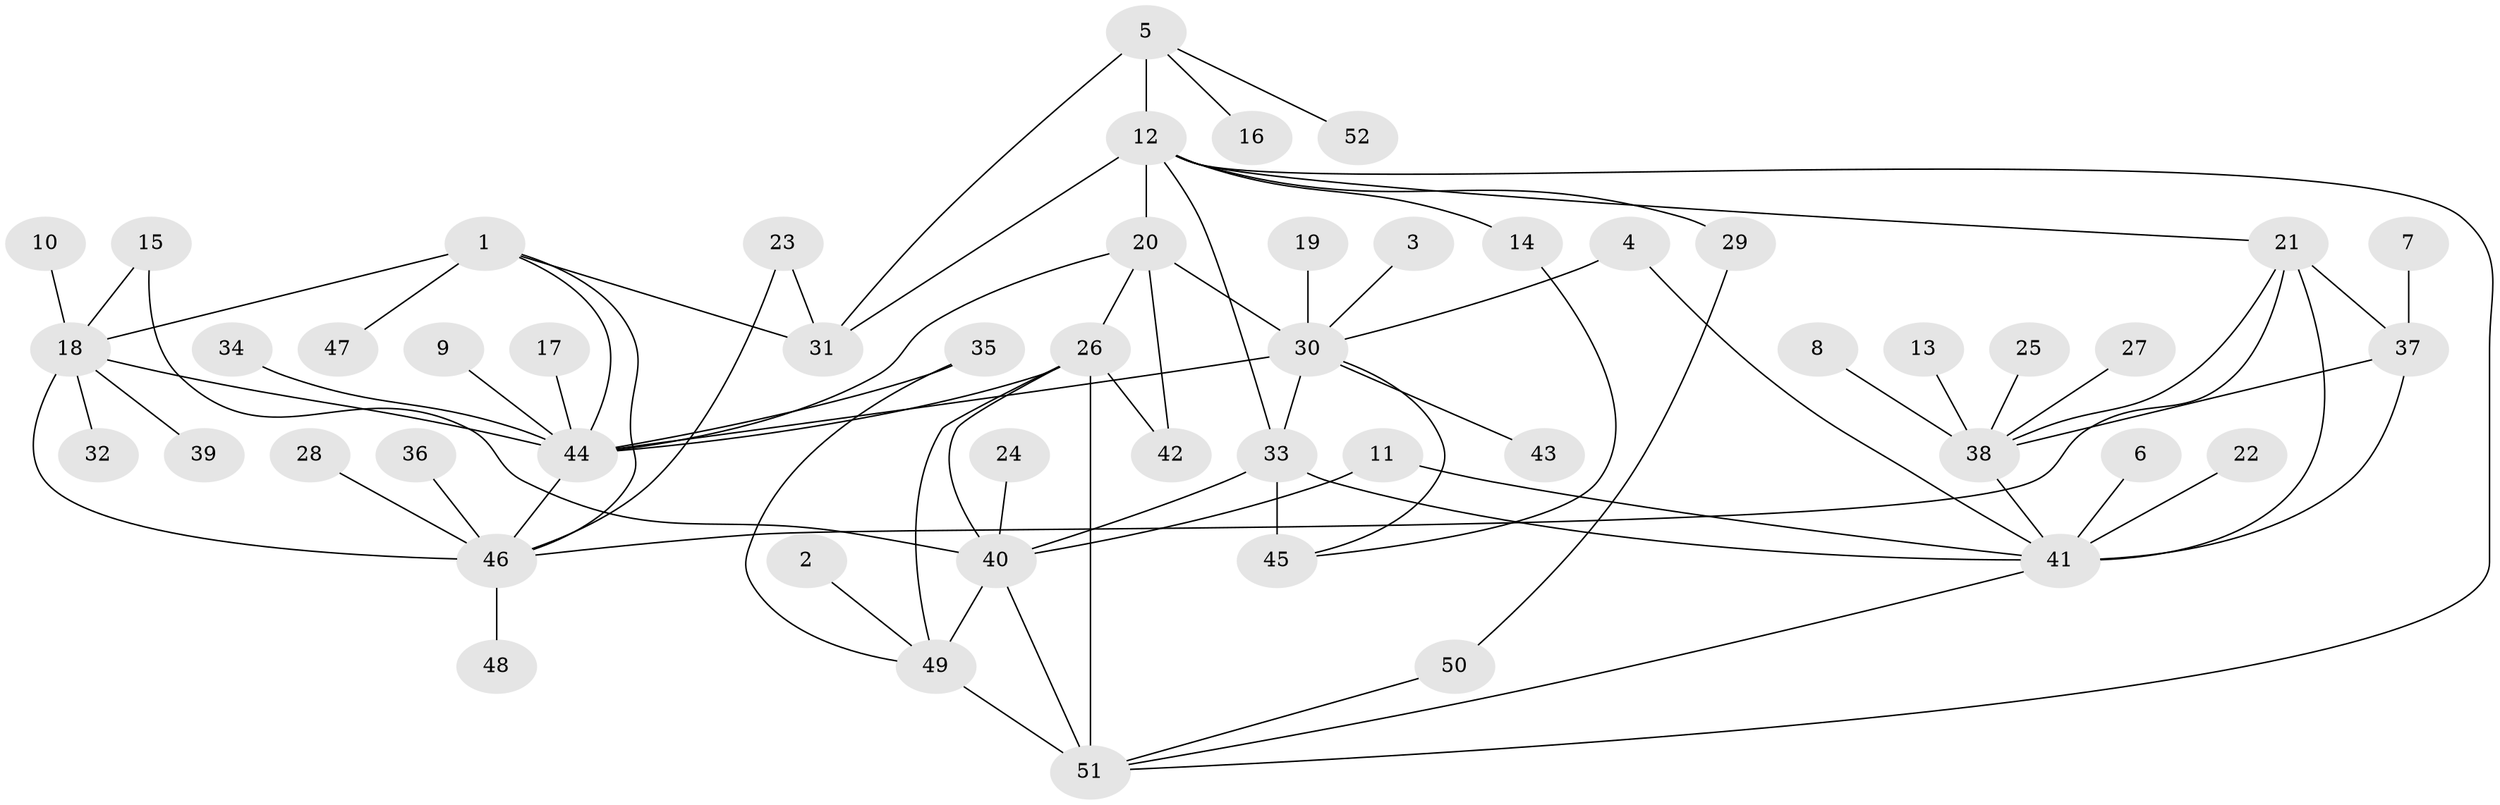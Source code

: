 // original degree distribution, {5: 0.05825242718446602, 7: 0.02912621359223301, 6: 0.04854368932038835, 12: 0.019417475728155338, 8: 0.02912621359223301, 10: 0.02912621359223301, 9: 0.009708737864077669, 4: 0.009708737864077669, 13: 0.009708737864077669, 11: 0.009708737864077669, 1: 0.5048543689320388, 2: 0.22330097087378642, 3: 0.019417475728155338}
// Generated by graph-tools (version 1.1) at 2025/02/03/09/25 03:02:39]
// undirected, 52 vertices, 79 edges
graph export_dot {
graph [start="1"]
  node [color=gray90,style=filled];
  1;
  2;
  3;
  4;
  5;
  6;
  7;
  8;
  9;
  10;
  11;
  12;
  13;
  14;
  15;
  16;
  17;
  18;
  19;
  20;
  21;
  22;
  23;
  24;
  25;
  26;
  27;
  28;
  29;
  30;
  31;
  32;
  33;
  34;
  35;
  36;
  37;
  38;
  39;
  40;
  41;
  42;
  43;
  44;
  45;
  46;
  47;
  48;
  49;
  50;
  51;
  52;
  1 -- 18 [weight=2.0];
  1 -- 31 [weight=1.0];
  1 -- 44 [weight=1.0];
  1 -- 46 [weight=1.0];
  1 -- 47 [weight=1.0];
  2 -- 49 [weight=1.0];
  3 -- 30 [weight=1.0];
  4 -- 30 [weight=1.0];
  4 -- 41 [weight=1.0];
  5 -- 12 [weight=4.0];
  5 -- 16 [weight=1.0];
  5 -- 31 [weight=2.0];
  5 -- 52 [weight=1.0];
  6 -- 41 [weight=1.0];
  7 -- 37 [weight=1.0];
  8 -- 38 [weight=1.0];
  9 -- 44 [weight=1.0];
  10 -- 18 [weight=1.0];
  11 -- 40 [weight=1.0];
  11 -- 41 [weight=1.0];
  12 -- 14 [weight=1.0];
  12 -- 20 [weight=2.0];
  12 -- 21 [weight=1.0];
  12 -- 29 [weight=1.0];
  12 -- 31 [weight=2.0];
  12 -- 33 [weight=1.0];
  12 -- 51 [weight=1.0];
  13 -- 38 [weight=1.0];
  14 -- 45 [weight=1.0];
  15 -- 18 [weight=1.0];
  15 -- 40 [weight=1.0];
  17 -- 44 [weight=1.0];
  18 -- 32 [weight=1.0];
  18 -- 39 [weight=1.0];
  18 -- 44 [weight=2.0];
  18 -- 46 [weight=2.0];
  19 -- 30 [weight=1.0];
  20 -- 26 [weight=1.0];
  20 -- 30 [weight=1.0];
  20 -- 42 [weight=1.0];
  20 -- 44 [weight=1.0];
  21 -- 37 [weight=2.0];
  21 -- 38 [weight=2.0];
  21 -- 41 [weight=2.0];
  21 -- 46 [weight=1.0];
  22 -- 41 [weight=1.0];
  23 -- 31 [weight=1.0];
  23 -- 46 [weight=1.0];
  24 -- 40 [weight=1.0];
  25 -- 38 [weight=1.0];
  26 -- 40 [weight=1.0];
  26 -- 42 [weight=1.0];
  26 -- 44 [weight=1.0];
  26 -- 49 [weight=2.0];
  26 -- 51 [weight=1.0];
  27 -- 38 [weight=1.0];
  28 -- 46 [weight=1.0];
  29 -- 50 [weight=1.0];
  30 -- 33 [weight=3.0];
  30 -- 43 [weight=1.0];
  30 -- 44 [weight=1.0];
  30 -- 45 [weight=1.0];
  33 -- 40 [weight=1.0];
  33 -- 41 [weight=1.0];
  33 -- 45 [weight=3.0];
  34 -- 44 [weight=1.0];
  35 -- 44 [weight=1.0];
  35 -- 49 [weight=1.0];
  36 -- 46 [weight=1.0];
  37 -- 38 [weight=1.0];
  37 -- 41 [weight=1.0];
  38 -- 41 [weight=1.0];
  40 -- 49 [weight=2.0];
  40 -- 51 [weight=1.0];
  41 -- 51 [weight=1.0];
  44 -- 46 [weight=1.0];
  46 -- 48 [weight=1.0];
  49 -- 51 [weight=2.0];
  50 -- 51 [weight=1.0];
}
